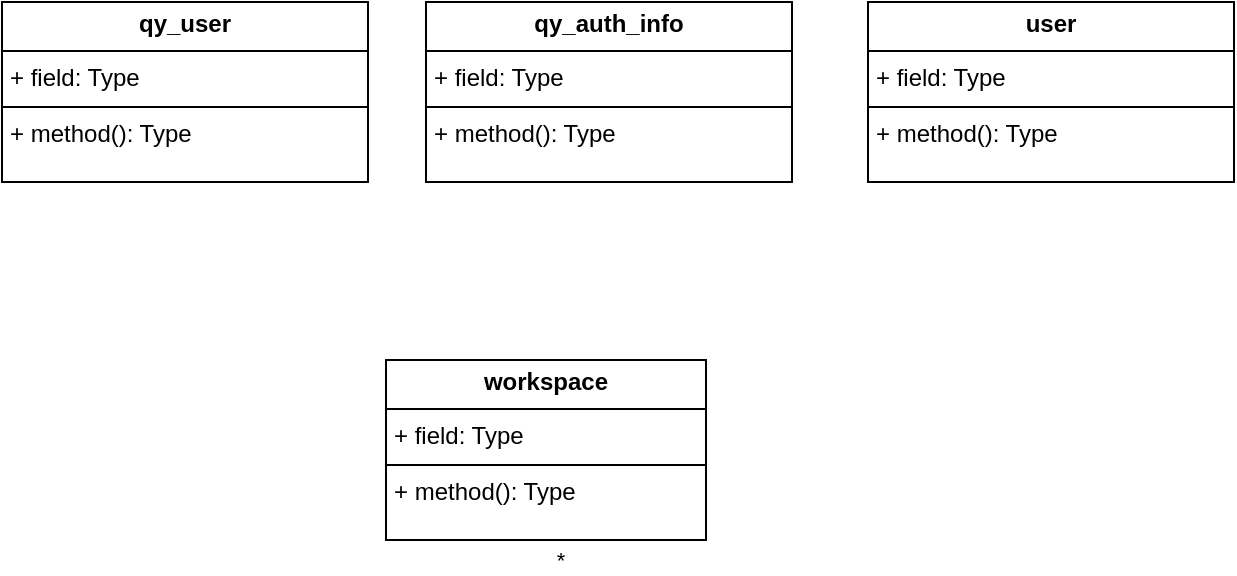 <mxfile version="26.0.16">
  <diagram name="第 1 页" id="zetIP-FxUB6JPqHJEloD">
    <mxGraphModel dx="442" dy="1185" grid="0" gridSize="10" guides="1" tooltips="1" connect="1" arrows="1" fold="1" page="0" pageScale="1" pageWidth="827" pageHeight="1169" math="0" shadow="0">
      <root>
        <mxCell id="0" />
        <mxCell id="1" parent="0" />
        <mxCell id="Y3AiLbYIkSX3PeNK7YN8-1" value="1" style="resizable=0;align=right;verticalAlign=bottom;labelBackgroundColor=none;fontSize=12;" connectable="0" vertex="1" parent="1">
          <mxGeometry x="1101" y="181" as="geometry" />
        </mxCell>
        <mxCell id="Y3AiLbYIkSX3PeNK7YN8-2" value="*" style="edgeLabel;html=1;align=center;verticalAlign=middle;resizable=0;points=[];" vertex="1" connectable="0" parent="1">
          <mxGeometry x="1115" y="187" as="geometry" />
        </mxCell>
        <mxCell id="Y3AiLbYIkSX3PeNK7YN8-3" value="&lt;p style=&quot;margin:0px;margin-top:4px;text-align:center;&quot;&gt;&lt;b&gt;workspace&lt;/b&gt;&lt;/p&gt;&lt;hr size=&quot;1&quot; style=&quot;border-style:solid;&quot;&gt;&lt;p style=&quot;margin:0px;margin-left:4px;&quot;&gt;+ field: Type&lt;/p&gt;&lt;hr size=&quot;1&quot; style=&quot;border-style:solid;&quot;&gt;&lt;p style=&quot;margin:0px;margin-left:4px;&quot;&gt;+ method(): Type&lt;/p&gt;" style="verticalAlign=top;align=left;overflow=fill;html=1;whiteSpace=wrap;" vertex="1" parent="1">
          <mxGeometry x="1028" y="87" width="160" height="90" as="geometry" />
        </mxCell>
        <mxCell id="Y3AiLbYIkSX3PeNK7YN8-4" value="&lt;p style=&quot;margin:0px;margin-top:4px;text-align:center;&quot;&gt;&lt;b&gt;qy_user&lt;/b&gt;&lt;/p&gt;&lt;hr size=&quot;1&quot; style=&quot;border-style:solid;&quot;&gt;&lt;p style=&quot;margin:0px;margin-left:4px;&quot;&gt;+ field: Type&lt;/p&gt;&lt;hr size=&quot;1&quot; style=&quot;border-style:solid;&quot;&gt;&lt;p style=&quot;margin:0px;margin-left:4px;&quot;&gt;+ method(): Type&lt;/p&gt;" style="verticalAlign=top;align=left;overflow=fill;html=1;whiteSpace=wrap;" vertex="1" parent="1">
          <mxGeometry x="836" y="-92" width="183" height="90" as="geometry" />
        </mxCell>
        <mxCell id="Y3AiLbYIkSX3PeNK7YN8-5" value="&lt;p style=&quot;margin:0px;margin-top:4px;text-align:center;&quot;&gt;&lt;b&gt;qy_auth_info&lt;/b&gt;&lt;/p&gt;&lt;hr size=&quot;1&quot; style=&quot;border-style:solid;&quot;&gt;&lt;p style=&quot;margin:0px;margin-left:4px;&quot;&gt;+ field: Type&lt;/p&gt;&lt;hr size=&quot;1&quot; style=&quot;border-style:solid;&quot;&gt;&lt;p style=&quot;margin:0px;margin-left:4px;&quot;&gt;+ method(): Type&lt;/p&gt;" style="verticalAlign=top;align=left;overflow=fill;html=1;whiteSpace=wrap;" vertex="1" parent="1">
          <mxGeometry x="1048" y="-92" width="183" height="90" as="geometry" />
        </mxCell>
        <mxCell id="Y3AiLbYIkSX3PeNK7YN8-6" value="&lt;p style=&quot;margin:0px;margin-top:4px;text-align:center;&quot;&gt;&lt;b&gt;user&lt;/b&gt;&lt;/p&gt;&lt;hr size=&quot;1&quot; style=&quot;border-style:solid;&quot;&gt;&lt;p style=&quot;margin:0px;margin-left:4px;&quot;&gt;+ field: Type&lt;/p&gt;&lt;hr size=&quot;1&quot; style=&quot;border-style:solid;&quot;&gt;&lt;p style=&quot;margin:0px;margin-left:4px;&quot;&gt;+ method(): Type&lt;/p&gt;" style="verticalAlign=top;align=left;overflow=fill;html=1;whiteSpace=wrap;" vertex="1" parent="1">
          <mxGeometry x="1269" y="-92" width="183" height="90" as="geometry" />
        </mxCell>
      </root>
    </mxGraphModel>
  </diagram>
</mxfile>
